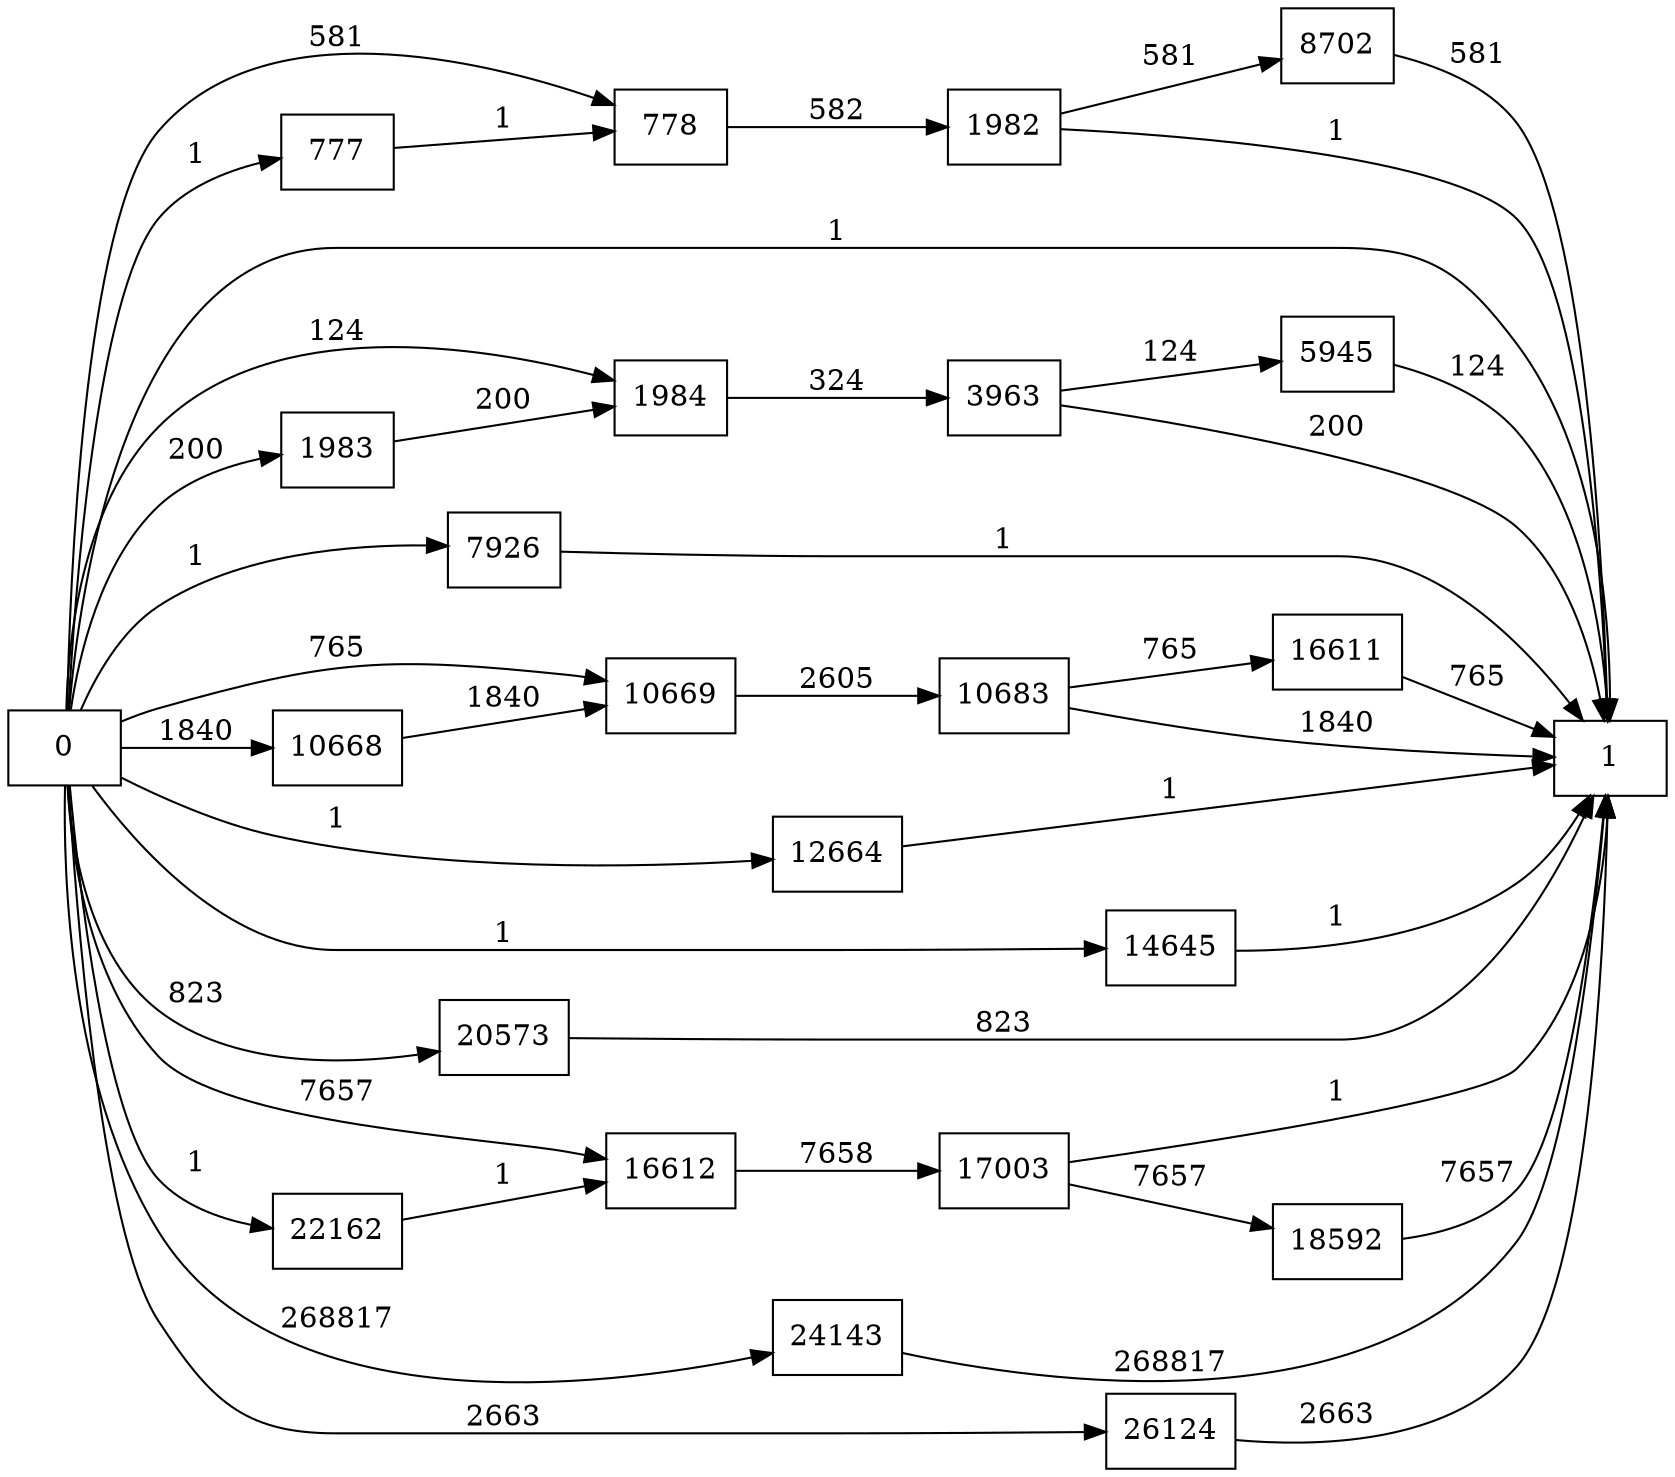 digraph {
	graph [rankdir=LR]
	node [shape=rectangle]
	777 -> 778 [label=1]
	778 -> 1982 [label=582]
	1982 -> 1 [label=1]
	1982 -> 8702 [label=581]
	1983 -> 1984 [label=200]
	1984 -> 3963 [label=324]
	3963 -> 5945 [label=124]
	3963 -> 1 [label=200]
	5945 -> 1 [label=124]
	7926 -> 1 [label=1]
	8702 -> 1 [label=581]
	10668 -> 10669 [label=1840]
	10669 -> 10683 [label=2605]
	10683 -> 1 [label=1840]
	10683 -> 16611 [label=765]
	12664 -> 1 [label=1]
	14645 -> 1 [label=1]
	16611 -> 1 [label=765]
	16612 -> 17003 [label=7658]
	17003 -> 1 [label=1]
	17003 -> 18592 [label=7657]
	18592 -> 1 [label=7657]
	20573 -> 1 [label=823]
	22162 -> 16612 [label=1]
	24143 -> 1 [label=268817]
	26124 -> 1 [label=2663]
	0 -> 1983 [label=200]
	0 -> 1984 [label=124]
	0 -> 778 [label=581]
	0 -> 10669 [label=765]
	0 -> 16612 [label=7657]
	0 -> 777 [label=1]
	0 -> 1 [label=1]
	0 -> 7926 [label=1]
	0 -> 10668 [label=1840]
	0 -> 12664 [label=1]
	0 -> 14645 [label=1]
	0 -> 20573 [label=823]
	0 -> 22162 [label=1]
	0 -> 24143 [label=268817]
	0 -> 26124 [label=2663]
}
